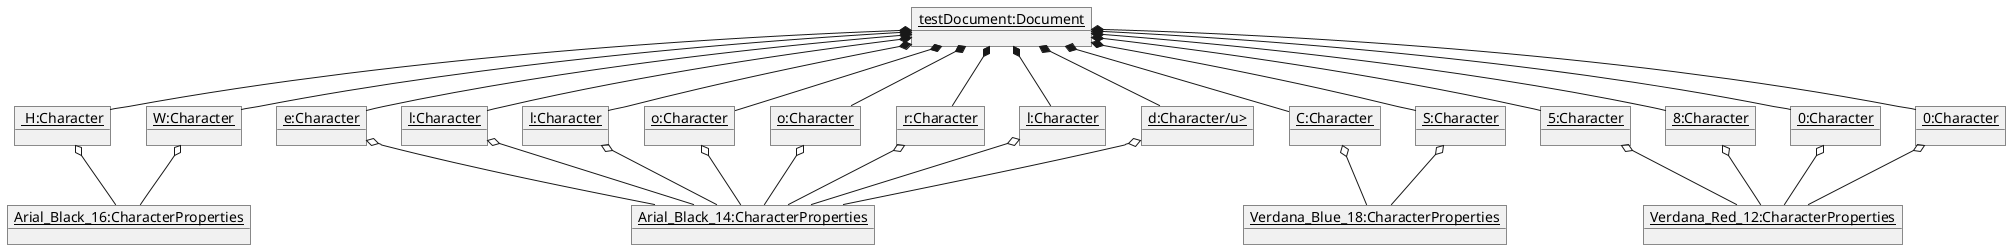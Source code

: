 @startuml
object "<u>testDocument:Document</u>" as document{
}

object "<u> H:Character</u>" as h{
}
object "<u>e:Character</u>" as e{
}
object "<u>l:Character</u>" as l1{
}
object "<u>l:Character</u>" as l2{
}
object "<u>o:Character</u>" as o{
}
object "<u>W:Character</u>" as w{
}
object "<u>o:Character</u>" as o2{
}
object "<u>r:Character</u>" as r{
}
object "<u>l:Character</u>" as l3{
}
object "<u>d:Character/u>" as d{
}
object "<u>C:Character</u>" as C{
}
object "<u>S:Character</u>" as s{
}
object "<u>5:Character</u>" as 5{
}
object "<u>8:Character</u>" as 8{
}
object "<u>0:Character</u>" as 00{
}
object "<u>0:Character</u>" as 01{
}
object "<u>Arial_Black_16:CharacterProperties</u>" as AB16{
}
object "<u>Arial_Black_14:CharacterProperties</u>" as AB14{
}
object "<u>Verdana_Blue_18:CharacterProperties</u>" as VB18{
}
object "<u>Verdana_Red_12:CharacterProperties</u>" as VR12{
}

h o-- AB16
e o-- AB14
l1 o-- AB14
l2 o-- AB14
o o-- AB14
w o-- AB16
o2 o-- AB14
r o-- AB14
l3 o-- AB14
d o-- AB14
C o-- VB18
s o-- VB18
5 o-- VR12
8 o-- VR12
00 o-- VR12
01 o-- VR12
document *-- h
document *-- e
document *-- l1
document *-- l2
document *-- o
document *-- w
document *-- o2
document *-- r
document *-- l3
document *-- d
document *-- C
document *-- s
document *-- 5
document *-- 8
document *-- 00
document *-- 01
@enduml